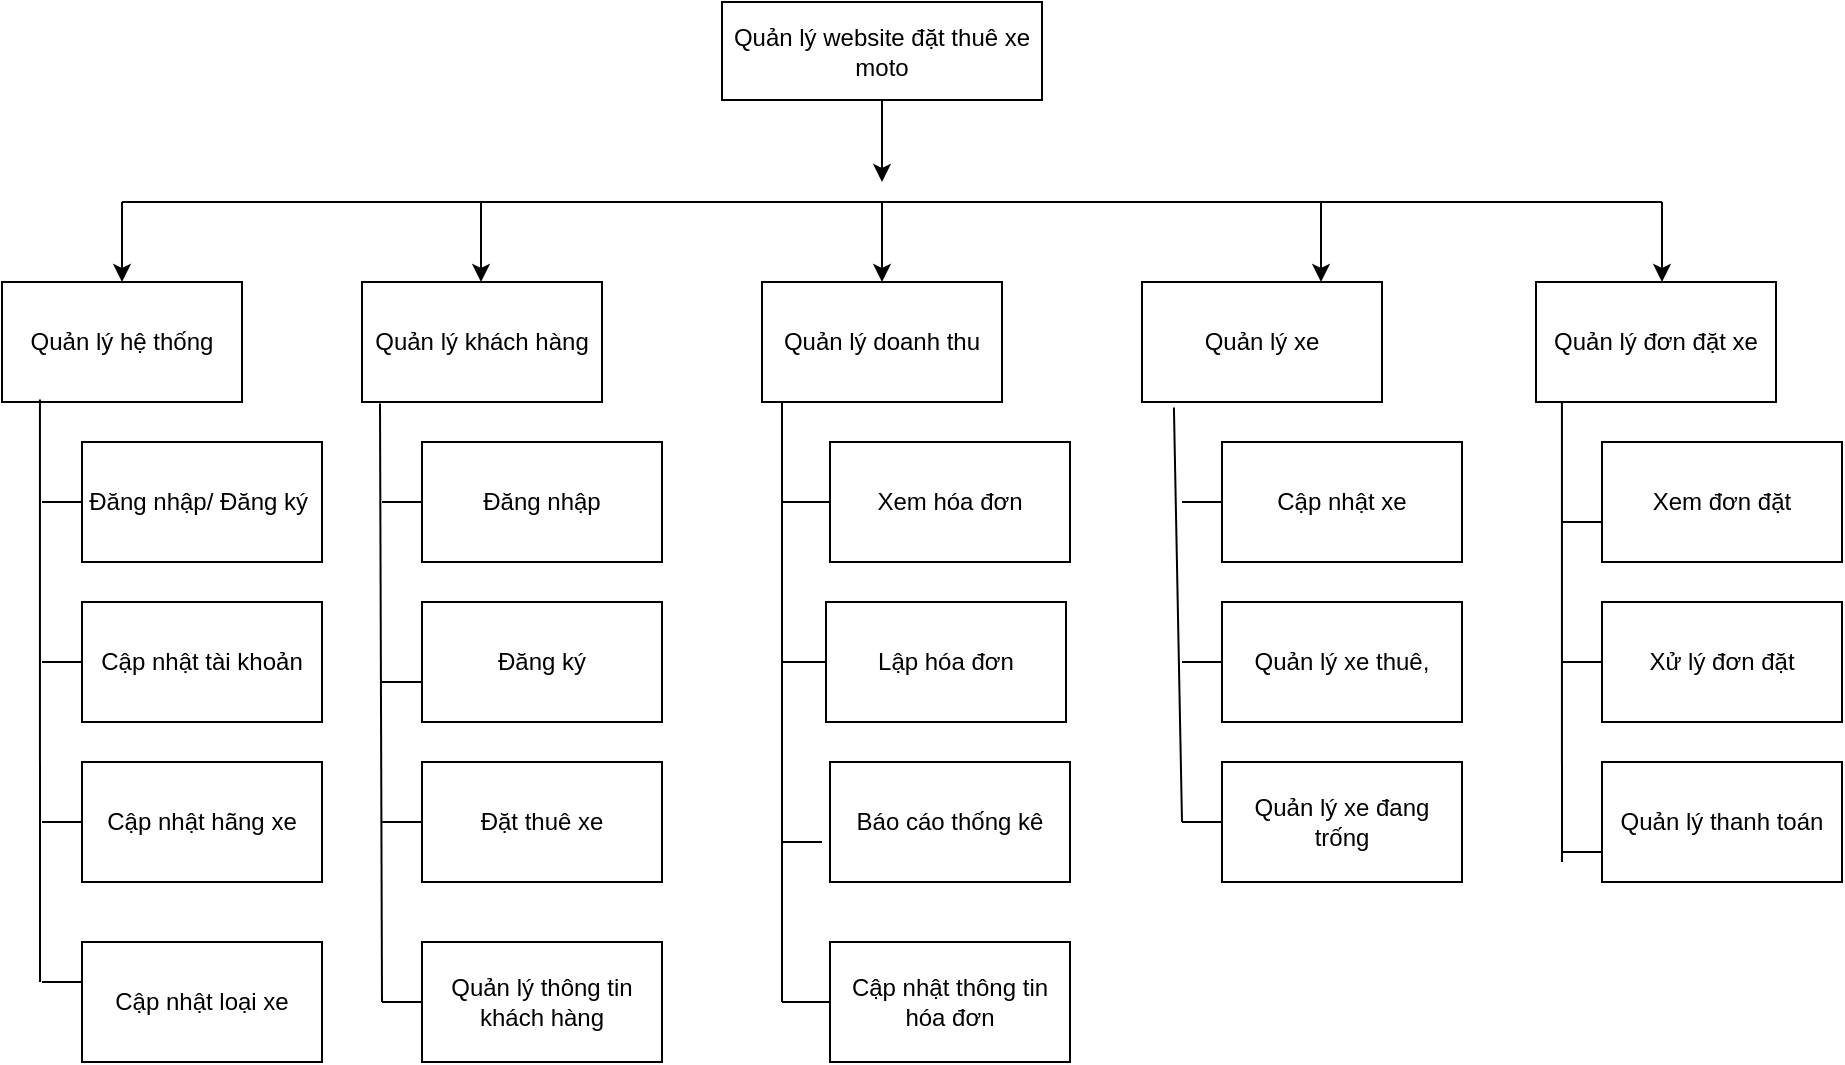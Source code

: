 <mxfile version="25.0.1">
  <diagram name="Trang-1" id="HvrC-ln5yr4UbTx-jEt3">
    <mxGraphModel dx="2620" dy="2052" grid="1" gridSize="10" guides="1" tooltips="1" connect="1" arrows="1" fold="1" page="1" pageScale="1" pageWidth="827" pageHeight="1169" math="0" shadow="0">
      <root>
        <mxCell id="0" />
        <mxCell id="1" parent="0" />
        <mxCell id="MYs3DCR5_QnMZLishloG-1" value="Quản lý website đặt thuê xe moto" style="rounded=0;whiteSpace=wrap;html=1;" vertex="1" parent="1">
          <mxGeometry x="300" y="-620" width="160" height="49" as="geometry" />
        </mxCell>
        <mxCell id="MYs3DCR5_QnMZLishloG-3" value="" style="endArrow=classic;html=1;rounded=0;exitX=0.5;exitY=1;exitDx=0;exitDy=0;" edge="1" parent="1" source="MYs3DCR5_QnMZLishloG-1">
          <mxGeometry width="50" height="50" relative="1" as="geometry">
            <mxPoint x="390" y="-700" as="sourcePoint" />
            <mxPoint x="380" y="-530" as="targetPoint" />
          </mxGeometry>
        </mxCell>
        <mxCell id="MYs3DCR5_QnMZLishloG-4" value="" style="endArrow=none;html=1;rounded=0;" edge="1" parent="1">
          <mxGeometry width="50" height="50" relative="1" as="geometry">
            <mxPoint y="-520" as="sourcePoint" />
            <mxPoint x="770" y="-520" as="targetPoint" />
          </mxGeometry>
        </mxCell>
        <mxCell id="MYs3DCR5_QnMZLishloG-5" value="" style="endArrow=classic;html=1;rounded=0;" edge="1" parent="1">
          <mxGeometry width="50" height="50" relative="1" as="geometry">
            <mxPoint y="-520" as="sourcePoint" />
            <mxPoint y="-480" as="targetPoint" />
          </mxGeometry>
        </mxCell>
        <mxCell id="MYs3DCR5_QnMZLishloG-6" value="" style="endArrow=classic;html=1;rounded=0;" edge="1" parent="1">
          <mxGeometry width="50" height="50" relative="1" as="geometry">
            <mxPoint x="179.5" y="-520" as="sourcePoint" />
            <mxPoint x="179.5" y="-480" as="targetPoint" />
          </mxGeometry>
        </mxCell>
        <mxCell id="MYs3DCR5_QnMZLishloG-7" value="" style="endArrow=classic;html=1;rounded=0;" edge="1" parent="1">
          <mxGeometry width="50" height="50" relative="1" as="geometry">
            <mxPoint x="599.5" y="-520" as="sourcePoint" />
            <mxPoint x="599.5" y="-480" as="targetPoint" />
          </mxGeometry>
        </mxCell>
        <mxCell id="MYs3DCR5_QnMZLishloG-8" value="" style="endArrow=classic;html=1;rounded=0;" edge="1" parent="1">
          <mxGeometry width="50" height="50" relative="1" as="geometry">
            <mxPoint x="770" y="-520" as="sourcePoint" />
            <mxPoint x="770" y="-480" as="targetPoint" />
          </mxGeometry>
        </mxCell>
        <mxCell id="MYs3DCR5_QnMZLishloG-9" value="Quản lý hệ thống" style="rounded=0;whiteSpace=wrap;html=1;" vertex="1" parent="1">
          <mxGeometry x="-60" y="-480" width="120" height="60" as="geometry" />
        </mxCell>
        <mxCell id="MYs3DCR5_QnMZLishloG-10" value="Quản lý khách hàng" style="rounded=0;whiteSpace=wrap;html=1;" vertex="1" parent="1">
          <mxGeometry x="120" y="-480" width="120" height="60" as="geometry" />
        </mxCell>
        <mxCell id="MYs3DCR5_QnMZLishloG-11" value="Quản lý xe" style="rounded=0;whiteSpace=wrap;html=1;" vertex="1" parent="1">
          <mxGeometry x="510" y="-480" width="120" height="60" as="geometry" />
        </mxCell>
        <mxCell id="MYs3DCR5_QnMZLishloG-12" value="Quản lý đơn đặt xe" style="rounded=0;whiteSpace=wrap;html=1;" vertex="1" parent="1">
          <mxGeometry x="707" y="-480" width="120" height="60" as="geometry" />
        </mxCell>
        <mxCell id="MYs3DCR5_QnMZLishloG-13" value="" style="endArrow=classic;html=1;rounded=0;" edge="1" parent="1" target="MYs3DCR5_QnMZLishloG-14">
          <mxGeometry width="50" height="50" relative="1" as="geometry">
            <mxPoint x="380" y="-520" as="sourcePoint" />
            <mxPoint x="380" y="-480" as="targetPoint" />
          </mxGeometry>
        </mxCell>
        <mxCell id="MYs3DCR5_QnMZLishloG-14" value="Quản lý doanh thu" style="rounded=0;whiteSpace=wrap;html=1;" vertex="1" parent="1">
          <mxGeometry x="320" y="-480" width="120" height="60" as="geometry" />
        </mxCell>
        <mxCell id="MYs3DCR5_QnMZLishloG-17" value="" style="endArrow=none;html=1;rounded=0;exitX=0.158;exitY=0.979;exitDx=0;exitDy=0;exitPerimeter=0;" edge="1" parent="1" source="MYs3DCR5_QnMZLishloG-9">
          <mxGeometry width="50" height="50" relative="1" as="geometry">
            <mxPoint x="390" y="-450" as="sourcePoint" />
            <mxPoint x="-41" y="-130" as="targetPoint" />
          </mxGeometry>
        </mxCell>
        <mxCell id="MYs3DCR5_QnMZLishloG-19" value="Đăng nhập/ Đăng ký&amp;nbsp;" style="rounded=0;whiteSpace=wrap;html=1;" vertex="1" parent="1">
          <mxGeometry x="-20" y="-400" width="120" height="60" as="geometry" />
        </mxCell>
        <mxCell id="MYs3DCR5_QnMZLishloG-20" value="" style="endArrow=none;html=1;rounded=0;entryX=0;entryY=0.5;entryDx=0;entryDy=0;" edge="1" parent="1" target="MYs3DCR5_QnMZLishloG-19">
          <mxGeometry width="50" height="50" relative="1" as="geometry">
            <mxPoint x="-40" y="-370" as="sourcePoint" />
            <mxPoint x="440" y="-420" as="targetPoint" />
          </mxGeometry>
        </mxCell>
        <mxCell id="MYs3DCR5_QnMZLishloG-21" value="Cập nhật tài khoản" style="rounded=0;whiteSpace=wrap;html=1;" vertex="1" parent="1">
          <mxGeometry x="-20" y="-320" width="120" height="60" as="geometry" />
        </mxCell>
        <mxCell id="MYs3DCR5_QnMZLishloG-22" value="" style="endArrow=none;html=1;rounded=0;entryX=0;entryY=0.5;entryDx=0;entryDy=0;" edge="1" parent="1" target="MYs3DCR5_QnMZLishloG-21">
          <mxGeometry width="50" height="50" relative="1" as="geometry">
            <mxPoint x="-40" y="-290" as="sourcePoint" />
            <mxPoint x="440" y="-480" as="targetPoint" />
          </mxGeometry>
        </mxCell>
        <mxCell id="MYs3DCR5_QnMZLishloG-23" value="Cập nhật hãng xe" style="rounded=0;whiteSpace=wrap;html=1;" vertex="1" parent="1">
          <mxGeometry x="-20" y="-240" width="120" height="60" as="geometry" />
        </mxCell>
        <mxCell id="MYs3DCR5_QnMZLishloG-24" value="Cập nhật loại xe" style="rounded=0;whiteSpace=wrap;html=1;" vertex="1" parent="1">
          <mxGeometry x="-20" y="-150" width="120" height="60" as="geometry" />
        </mxCell>
        <mxCell id="MYs3DCR5_QnMZLishloG-25" value="Đăng nhập" style="rounded=0;whiteSpace=wrap;html=1;" vertex="1" parent="1">
          <mxGeometry x="150" y="-400" width="120" height="60" as="geometry" />
        </mxCell>
        <mxCell id="MYs3DCR5_QnMZLishloG-26" value="" style="endArrow=none;html=1;rounded=0;entryX=0.075;entryY=1.013;entryDx=0;entryDy=0;entryPerimeter=0;" edge="1" parent="1" target="MYs3DCR5_QnMZLishloG-10">
          <mxGeometry width="50" height="50" relative="1" as="geometry">
            <mxPoint x="130" y="-120" as="sourcePoint" />
            <mxPoint x="440" y="-360" as="targetPoint" />
          </mxGeometry>
        </mxCell>
        <mxCell id="MYs3DCR5_QnMZLishloG-27" value="" style="endArrow=none;html=1;rounded=0;" edge="1" parent="1">
          <mxGeometry width="50" height="50" relative="1" as="geometry">
            <mxPoint x="330" y="-420" as="sourcePoint" />
            <mxPoint x="330" y="-120" as="targetPoint" />
          </mxGeometry>
        </mxCell>
        <mxCell id="MYs3DCR5_QnMZLishloG-28" value="" style="endArrow=none;html=1;rounded=0;exitX=0.133;exitY=1.046;exitDx=0;exitDy=0;exitPerimeter=0;" edge="1" parent="1" source="MYs3DCR5_QnMZLishloG-11">
          <mxGeometry width="50" height="50" relative="1" as="geometry">
            <mxPoint x="390" y="-310" as="sourcePoint" />
            <mxPoint x="530" y="-210" as="targetPoint" />
          </mxGeometry>
        </mxCell>
        <mxCell id="MYs3DCR5_QnMZLishloG-29" value="" style="endArrow=none;html=1;rounded=0;exitX=0.108;exitY=1;exitDx=0;exitDy=0;exitPerimeter=0;" edge="1" parent="1" source="MYs3DCR5_QnMZLishloG-12">
          <mxGeometry width="50" height="50" relative="1" as="geometry">
            <mxPoint x="390" y="-310" as="sourcePoint" />
            <mxPoint x="720" y="-190" as="targetPoint" />
          </mxGeometry>
        </mxCell>
        <mxCell id="MYs3DCR5_QnMZLishloG-30" value="Đăng ký" style="rounded=0;whiteSpace=wrap;html=1;" vertex="1" parent="1">
          <mxGeometry x="150" y="-320" width="120" height="60" as="geometry" />
        </mxCell>
        <mxCell id="MYs3DCR5_QnMZLishloG-31" value="Đặt thuê xe" style="rounded=0;whiteSpace=wrap;html=1;" vertex="1" parent="1">
          <mxGeometry x="150" y="-240" width="120" height="60" as="geometry" />
        </mxCell>
        <mxCell id="MYs3DCR5_QnMZLishloG-32" value="Quản lý thông tin khách hàng" style="rounded=0;whiteSpace=wrap;html=1;" vertex="1" parent="1">
          <mxGeometry x="150" y="-150" width="120" height="60" as="geometry" />
        </mxCell>
        <mxCell id="MYs3DCR5_QnMZLishloG-34" value="" style="endArrow=none;html=1;rounded=0;entryX=0;entryY=0.5;entryDx=0;entryDy=0;" edge="1" parent="1" target="MYs3DCR5_QnMZLishloG-25">
          <mxGeometry width="50" height="50" relative="1" as="geometry">
            <mxPoint x="130" y="-370" as="sourcePoint" />
            <mxPoint x="320" y="-400" as="targetPoint" />
          </mxGeometry>
        </mxCell>
        <mxCell id="MYs3DCR5_QnMZLishloG-35" value="" style="endArrow=none;html=1;rounded=0;entryX=0;entryY=0.667;entryDx=0;entryDy=0;entryPerimeter=0;" edge="1" parent="1" target="MYs3DCR5_QnMZLishloG-30">
          <mxGeometry width="50" height="50" relative="1" as="geometry">
            <mxPoint x="130" y="-280" as="sourcePoint" />
            <mxPoint x="140" y="-280" as="targetPoint" />
          </mxGeometry>
        </mxCell>
        <mxCell id="MYs3DCR5_QnMZLishloG-36" value="" style="endArrow=none;html=1;rounded=0;" edge="1" parent="1">
          <mxGeometry width="50" height="50" relative="1" as="geometry">
            <mxPoint x="-40" y="-210" as="sourcePoint" />
            <mxPoint x="-20" y="-210" as="targetPoint" />
          </mxGeometry>
        </mxCell>
        <mxCell id="MYs3DCR5_QnMZLishloG-37" value="" style="endArrow=none;html=1;rounded=0;entryX=0;entryY=0.5;entryDx=0;entryDy=0;" edge="1" parent="1" target="MYs3DCR5_QnMZLishloG-31">
          <mxGeometry width="50" height="50" relative="1" as="geometry">
            <mxPoint x="130" y="-210" as="sourcePoint" />
            <mxPoint x="320" y="-250" as="targetPoint" />
          </mxGeometry>
        </mxCell>
        <mxCell id="MYs3DCR5_QnMZLishloG-38" value="" style="endArrow=none;html=1;rounded=0;entryX=0;entryY=0.5;entryDx=0;entryDy=0;" edge="1" parent="1" target="MYs3DCR5_QnMZLishloG-32">
          <mxGeometry width="50" height="50" relative="1" as="geometry">
            <mxPoint x="130" y="-120" as="sourcePoint" />
            <mxPoint x="320" y="-250" as="targetPoint" />
          </mxGeometry>
        </mxCell>
        <mxCell id="MYs3DCR5_QnMZLishloG-40" value="" style="endArrow=none;html=1;rounded=0;" edge="1" parent="1">
          <mxGeometry width="50" height="50" relative="1" as="geometry">
            <mxPoint x="-40" y="-130" as="sourcePoint" />
            <mxPoint x="-20" y="-130" as="targetPoint" />
          </mxGeometry>
        </mxCell>
        <mxCell id="MYs3DCR5_QnMZLishloG-41" value="Xem hóa đơn" style="rounded=0;whiteSpace=wrap;html=1;" vertex="1" parent="1">
          <mxGeometry x="354" y="-400" width="120" height="60" as="geometry" />
        </mxCell>
        <mxCell id="MYs3DCR5_QnMZLishloG-42" value="Lập hóa đơn" style="rounded=0;whiteSpace=wrap;html=1;" vertex="1" parent="1">
          <mxGeometry x="352" y="-320" width="120" height="60" as="geometry" />
        </mxCell>
        <mxCell id="MYs3DCR5_QnMZLishloG-43" value="Báo cáo thống kê" style="rounded=0;whiteSpace=wrap;html=1;" vertex="1" parent="1">
          <mxGeometry x="354" y="-240" width="120" height="60" as="geometry" />
        </mxCell>
        <mxCell id="MYs3DCR5_QnMZLishloG-44" value="Cập nhật thông tin hóa đơn" style="rounded=0;whiteSpace=wrap;html=1;" vertex="1" parent="1">
          <mxGeometry x="354" y="-150" width="120" height="60" as="geometry" />
        </mxCell>
        <mxCell id="MYs3DCR5_QnMZLishloG-45" value="" style="endArrow=none;html=1;rounded=0;entryX=0;entryY=0.5;entryDx=0;entryDy=0;" edge="1" parent="1" target="MYs3DCR5_QnMZLishloG-41">
          <mxGeometry width="50" height="50" relative="1" as="geometry">
            <mxPoint x="330" y="-370" as="sourcePoint" />
            <mxPoint x="390" y="-460" as="targetPoint" />
          </mxGeometry>
        </mxCell>
        <mxCell id="MYs3DCR5_QnMZLishloG-46" value="" style="endArrow=none;html=1;rounded=0;entryX=0;entryY=0.5;entryDx=0;entryDy=0;" edge="1" parent="1" target="MYs3DCR5_QnMZLishloG-42">
          <mxGeometry width="50" height="50" relative="1" as="geometry">
            <mxPoint x="330" y="-290" as="sourcePoint" />
            <mxPoint x="390" y="-460" as="targetPoint" />
          </mxGeometry>
        </mxCell>
        <mxCell id="MYs3DCR5_QnMZLishloG-47" value="" style="endArrow=none;html=1;rounded=0;" edge="1" parent="1">
          <mxGeometry width="50" height="50" relative="1" as="geometry">
            <mxPoint x="330" y="-200" as="sourcePoint" />
            <mxPoint x="350" y="-200" as="targetPoint" />
          </mxGeometry>
        </mxCell>
        <mxCell id="MYs3DCR5_QnMZLishloG-48" value="" style="endArrow=none;html=1;rounded=0;entryX=0;entryY=0.5;entryDx=0;entryDy=0;entryPerimeter=0;" edge="1" parent="1" target="MYs3DCR5_QnMZLishloG-44">
          <mxGeometry width="50" height="50" relative="1" as="geometry">
            <mxPoint x="330" y="-120" as="sourcePoint" />
            <mxPoint x="390" y="-460" as="targetPoint" />
          </mxGeometry>
        </mxCell>
        <mxCell id="MYs3DCR5_QnMZLishloG-49" value="Cập nhật xe" style="rounded=0;whiteSpace=wrap;html=1;" vertex="1" parent="1">
          <mxGeometry x="550" y="-400" width="120" height="60" as="geometry" />
        </mxCell>
        <mxCell id="MYs3DCR5_QnMZLishloG-50" value="Quản lý xe thuê," style="rounded=0;whiteSpace=wrap;html=1;" vertex="1" parent="1">
          <mxGeometry x="550" y="-320" width="120" height="60" as="geometry" />
        </mxCell>
        <mxCell id="MYs3DCR5_QnMZLishloG-51" value="Quản lý xe đang trống" style="rounded=0;whiteSpace=wrap;html=1;" vertex="1" parent="1">
          <mxGeometry x="550" y="-240" width="120" height="60" as="geometry" />
        </mxCell>
        <mxCell id="MYs3DCR5_QnMZLishloG-53" value="" style="endArrow=none;html=1;rounded=0;entryX=0;entryY=0.5;entryDx=0;entryDy=0;" edge="1" parent="1" target="MYs3DCR5_QnMZLishloG-49">
          <mxGeometry width="50" height="50" relative="1" as="geometry">
            <mxPoint x="530" y="-370" as="sourcePoint" />
            <mxPoint x="500" y="-450" as="targetPoint" />
          </mxGeometry>
        </mxCell>
        <mxCell id="MYs3DCR5_QnMZLishloG-54" value="" style="endArrow=none;html=1;rounded=0;entryX=0;entryY=0.5;entryDx=0;entryDy=0;" edge="1" parent="1" target="MYs3DCR5_QnMZLishloG-50">
          <mxGeometry width="50" height="50" relative="1" as="geometry">
            <mxPoint x="530" y="-290" as="sourcePoint" />
            <mxPoint x="500" y="-450" as="targetPoint" />
          </mxGeometry>
        </mxCell>
        <mxCell id="MYs3DCR5_QnMZLishloG-55" value="" style="endArrow=none;html=1;rounded=0;entryX=0;entryY=0.5;entryDx=0;entryDy=0;" edge="1" parent="1" target="MYs3DCR5_QnMZLishloG-51">
          <mxGeometry width="50" height="50" relative="1" as="geometry">
            <mxPoint x="530" y="-210" as="sourcePoint" />
            <mxPoint x="500" y="-450" as="targetPoint" />
          </mxGeometry>
        </mxCell>
        <mxCell id="MYs3DCR5_QnMZLishloG-57" value="Xem đơn đặt" style="rounded=0;whiteSpace=wrap;html=1;" vertex="1" parent="1">
          <mxGeometry x="740" y="-400" width="120" height="60" as="geometry" />
        </mxCell>
        <mxCell id="MYs3DCR5_QnMZLishloG-58" value="Xử lý đơn đặt" style="rounded=0;whiteSpace=wrap;html=1;" vertex="1" parent="1">
          <mxGeometry x="740" y="-320" width="120" height="60" as="geometry" />
        </mxCell>
        <mxCell id="MYs3DCR5_QnMZLishloG-59" value="Quản lý thanh toán" style="rounded=0;whiteSpace=wrap;html=1;" vertex="1" parent="1">
          <mxGeometry x="740" y="-240" width="120" height="60" as="geometry" />
        </mxCell>
        <mxCell id="MYs3DCR5_QnMZLishloG-60" value="" style="endArrow=none;html=1;rounded=0;" edge="1" parent="1">
          <mxGeometry width="50" height="50" relative="1" as="geometry">
            <mxPoint x="720" y="-360" as="sourcePoint" />
            <mxPoint x="740" y="-360" as="targetPoint" />
          </mxGeometry>
        </mxCell>
        <mxCell id="MYs3DCR5_QnMZLishloG-61" value="" style="endArrow=none;html=1;rounded=0;entryX=0;entryY=0.75;entryDx=0;entryDy=0;" edge="1" parent="1" target="MYs3DCR5_QnMZLishloG-59">
          <mxGeometry width="50" height="50" relative="1" as="geometry">
            <mxPoint x="720" y="-195" as="sourcePoint" />
            <mxPoint x="350" y="-260" as="targetPoint" />
          </mxGeometry>
        </mxCell>
        <mxCell id="MYs3DCR5_QnMZLishloG-63" value="" style="endArrow=none;html=1;rounded=0;entryX=0;entryY=0.5;entryDx=0;entryDy=0;" edge="1" parent="1" target="MYs3DCR5_QnMZLishloG-58">
          <mxGeometry width="50" height="50" relative="1" as="geometry">
            <mxPoint x="720" y="-290" as="sourcePoint" />
            <mxPoint x="350" y="-260" as="targetPoint" />
          </mxGeometry>
        </mxCell>
      </root>
    </mxGraphModel>
  </diagram>
</mxfile>
